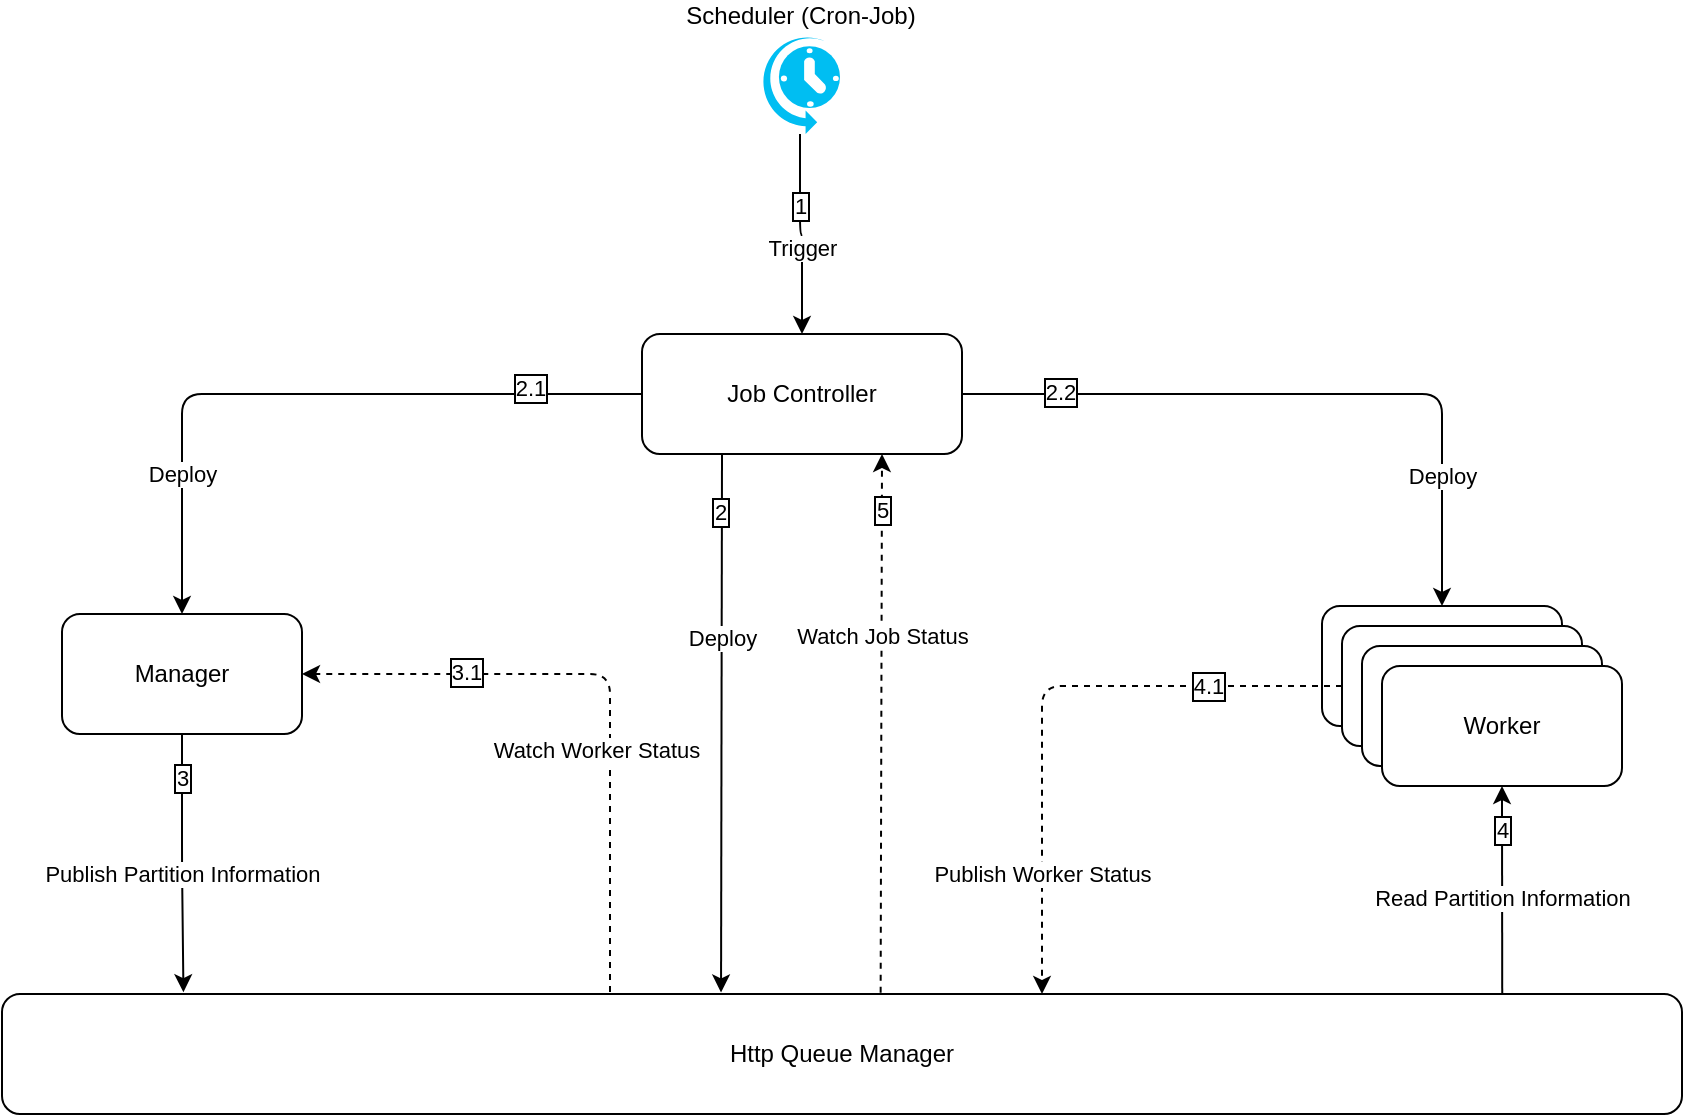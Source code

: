 <mxfile version="14.6.0" type="github">
  <diagram id="tJItVRqZhzQuj05DMi1-" name="Page-1">
    <mxGraphModel dx="1208" dy="843" grid="1" gridSize="10" guides="1" tooltips="1" connect="1" arrows="1" fold="1" page="1" pageScale="1" pageWidth="1100" pageHeight="850" math="0" shadow="0">
      <root>
        <mxCell id="0" />
        <mxCell id="1" parent="0" />
        <mxCell id="j7GF4RcRgUKBaXRiywtZ-11" style="edgeStyle=orthogonalEdgeStyle;orthogonalLoop=1;jettySize=auto;html=1;entryX=0.108;entryY=-0.015;entryDx=0;entryDy=0;exitX=0.5;exitY=1;exitDx=0;exitDy=0;entryPerimeter=0;" edge="1" parent="1" source="j7GF4RcRgUKBaXRiywtZ-1" target="j7GF4RcRgUKBaXRiywtZ-3">
          <mxGeometry relative="1" as="geometry" />
        </mxCell>
        <mxCell id="j7GF4RcRgUKBaXRiywtZ-13" value="Publish Partition Information" style="edgeLabel;html=1;align=center;verticalAlign=middle;resizable=0;points=[];rounded=1;" vertex="1" connectable="0" parent="j7GF4RcRgUKBaXRiywtZ-11">
          <mxGeometry x="-0.326" y="-2" relative="1" as="geometry">
            <mxPoint x="2" y="26" as="offset" />
          </mxGeometry>
        </mxCell>
        <mxCell id="j7GF4RcRgUKBaXRiywtZ-35" value="3" style="edgeLabel;html=1;align=center;verticalAlign=middle;resizable=0;points=[];labelBorderColor=#000000;rounded=1;" vertex="1" connectable="0" parent="j7GF4RcRgUKBaXRiywtZ-11">
          <mxGeometry x="-0.664" relative="1" as="geometry">
            <mxPoint as="offset" />
          </mxGeometry>
        </mxCell>
        <mxCell id="j7GF4RcRgUKBaXRiywtZ-1" value="Manager" style="whiteSpace=wrap;html=1;rounded=1;" vertex="1" parent="1">
          <mxGeometry x="150" y="430" width="120" height="60" as="geometry" />
        </mxCell>
        <mxCell id="j7GF4RcRgUKBaXRiywtZ-2" value="Worker" style="whiteSpace=wrap;html=1;rounded=1;" vertex="1" parent="1">
          <mxGeometry x="780" y="426" width="120" height="60" as="geometry" />
        </mxCell>
        <mxCell id="j7GF4RcRgUKBaXRiywtZ-20" style="edgeStyle=orthogonalEdgeStyle;orthogonalLoop=1;jettySize=auto;html=1;entryX=1;entryY=0.5;entryDx=0;entryDy=0;dashed=1;" edge="1" parent="1" target="j7GF4RcRgUKBaXRiywtZ-1">
          <mxGeometry relative="1" as="geometry">
            <mxPoint x="424" y="619" as="sourcePoint" />
            <Array as="points">
              <mxPoint x="424" y="619" />
              <mxPoint x="424" y="460" />
            </Array>
          </mxGeometry>
        </mxCell>
        <mxCell id="j7GF4RcRgUKBaXRiywtZ-21" value="Watch Worker Status" style="edgeLabel;html=1;align=center;verticalAlign=middle;resizable=0;points=[];rounded=1;" vertex="1" connectable="0" parent="j7GF4RcRgUKBaXRiywtZ-20">
          <mxGeometry x="-0.048" y="-1" relative="1" as="geometry">
            <mxPoint x="-8" y="28" as="offset" />
          </mxGeometry>
        </mxCell>
        <mxCell id="j7GF4RcRgUKBaXRiywtZ-36" value="3.1" style="edgeLabel;html=1;align=center;verticalAlign=middle;resizable=0;points=[];labelBorderColor=#000000;rounded=1;" vertex="1" connectable="0" parent="j7GF4RcRgUKBaXRiywtZ-20">
          <mxGeometry x="0.477" y="-1" relative="1" as="geometry">
            <mxPoint as="offset" />
          </mxGeometry>
        </mxCell>
        <mxCell id="j7GF4RcRgUKBaXRiywtZ-3" value="Http Queue Manager" style="whiteSpace=wrap;html=1;rounded=1;" vertex="1" parent="1">
          <mxGeometry x="120" y="620" width="840" height="60" as="geometry" />
        </mxCell>
        <mxCell id="j7GF4RcRgUKBaXRiywtZ-5" style="edgeStyle=orthogonalEdgeStyle;orthogonalLoop=1;jettySize=auto;html=1;entryX=0.5;entryY=0;entryDx=0;entryDy=0;" edge="1" parent="1" source="j7GF4RcRgUKBaXRiywtZ-4" target="j7GF4RcRgUKBaXRiywtZ-1">
          <mxGeometry relative="1" as="geometry" />
        </mxCell>
        <mxCell id="j7GF4RcRgUKBaXRiywtZ-9" value="Deploy" style="edgeLabel;html=1;align=center;verticalAlign=middle;resizable=0;points=[];rounded=1;" vertex="1" connectable="0" parent="j7GF4RcRgUKBaXRiywtZ-5">
          <mxGeometry x="0.251" relative="1" as="geometry">
            <mxPoint x="-18" y="40" as="offset" />
          </mxGeometry>
        </mxCell>
        <mxCell id="j7GF4RcRgUKBaXRiywtZ-33" value="2.1" style="edgeLabel;html=1;align=center;verticalAlign=middle;resizable=0;points=[];labelBorderColor=#000000;rounded=1;" vertex="1" connectable="0" parent="j7GF4RcRgUKBaXRiywtZ-5">
          <mxGeometry x="-0.669" y="-3" relative="1" as="geometry">
            <mxPoint as="offset" />
          </mxGeometry>
        </mxCell>
        <mxCell id="j7GF4RcRgUKBaXRiywtZ-6" style="edgeStyle=orthogonalEdgeStyle;orthogonalLoop=1;jettySize=auto;html=1;entryX=0.5;entryY=0;entryDx=0;entryDy=0;" edge="1" parent="1" source="j7GF4RcRgUKBaXRiywtZ-4" target="j7GF4RcRgUKBaXRiywtZ-2">
          <mxGeometry relative="1" as="geometry" />
        </mxCell>
        <mxCell id="j7GF4RcRgUKBaXRiywtZ-10" value="Deploy" style="edgeLabel;html=1;align=center;verticalAlign=middle;resizable=0;points=[];rounded=1;" vertex="1" connectable="0" parent="j7GF4RcRgUKBaXRiywtZ-6">
          <mxGeometry x="0.386" y="1" relative="1" as="geometry">
            <mxPoint x="-1" y="41" as="offset" />
          </mxGeometry>
        </mxCell>
        <mxCell id="j7GF4RcRgUKBaXRiywtZ-34" value="2.2" style="edgeLabel;html=1;align=center;verticalAlign=middle;resizable=0;points=[];labelBorderColor=#000000;rounded=1;" vertex="1" connectable="0" parent="j7GF4RcRgUKBaXRiywtZ-6">
          <mxGeometry x="-0.719" y="1" relative="1" as="geometry">
            <mxPoint as="offset" />
          </mxGeometry>
        </mxCell>
        <mxCell id="j7GF4RcRgUKBaXRiywtZ-4" value="Job Controller" style="whiteSpace=wrap;html=1;rounded=1;" vertex="1" parent="1">
          <mxGeometry x="440" y="290" width="160" height="60" as="geometry" />
        </mxCell>
        <mxCell id="j7GF4RcRgUKBaXRiywtZ-24" style="edgeStyle=orthogonalEdgeStyle;orthogonalLoop=1;jettySize=auto;html=1;exitX=0;exitY=0.5;exitDx=0;exitDy=0;dashed=1;" edge="1" parent="1" source="j7GF4RcRgUKBaXRiywtZ-14">
          <mxGeometry relative="1" as="geometry">
            <mxPoint x="640" y="620" as="targetPoint" />
            <Array as="points">
              <mxPoint x="640" y="466" />
              <mxPoint x="640" y="620" />
            </Array>
          </mxGeometry>
        </mxCell>
        <mxCell id="j7GF4RcRgUKBaXRiywtZ-25" value="Publish Worker Status" style="edgeLabel;html=1;align=center;verticalAlign=middle;resizable=0;points=[];rounded=1;" vertex="1" connectable="0" parent="j7GF4RcRgUKBaXRiywtZ-24">
          <mxGeometry x="-0.319" y="-1" relative="1" as="geometry">
            <mxPoint x="-47" y="95" as="offset" />
          </mxGeometry>
        </mxCell>
        <mxCell id="j7GF4RcRgUKBaXRiywtZ-38" value="4.1" style="edgeLabel;html=1;align=center;verticalAlign=middle;resizable=0;points=[];labelBorderColor=#000000;rounded=1;" vertex="1" connectable="0" parent="j7GF4RcRgUKBaXRiywtZ-24">
          <mxGeometry x="-0.557" relative="1" as="geometry">
            <mxPoint as="offset" />
          </mxGeometry>
        </mxCell>
        <mxCell id="j7GF4RcRgUKBaXRiywtZ-14" value="Worker" style="whiteSpace=wrap;html=1;rounded=1;" vertex="1" parent="1">
          <mxGeometry x="790" y="436" width="120" height="60" as="geometry" />
        </mxCell>
        <mxCell id="j7GF4RcRgUKBaXRiywtZ-15" value="Worker" style="whiteSpace=wrap;html=1;rounded=1;" vertex="1" parent="1">
          <mxGeometry x="800" y="446" width="120" height="60" as="geometry" />
        </mxCell>
        <mxCell id="j7GF4RcRgUKBaXRiywtZ-16" value="Worker" style="whiteSpace=wrap;html=1;rounded=1;" vertex="1" parent="1">
          <mxGeometry x="810" y="456" width="120" height="60" as="geometry" />
        </mxCell>
        <mxCell id="j7GF4RcRgUKBaXRiywtZ-40" style="edgeStyle=orthogonalEdgeStyle;orthogonalLoop=1;jettySize=auto;html=1;startArrow=none;startFill=0;endArrow=classic;endFill=1;" edge="1" parent="1" source="j7GF4RcRgUKBaXRiywtZ-28" target="j7GF4RcRgUKBaXRiywtZ-4">
          <mxGeometry relative="1" as="geometry" />
        </mxCell>
        <mxCell id="j7GF4RcRgUKBaXRiywtZ-41" value="Trigger" style="edgeLabel;html=1;align=center;verticalAlign=middle;resizable=0;points=[];rounded=1;" vertex="1" connectable="0" parent="j7GF4RcRgUKBaXRiywtZ-40">
          <mxGeometry x="0.147" relative="1" as="geometry">
            <mxPoint as="offset" />
          </mxGeometry>
        </mxCell>
        <mxCell id="j7GF4RcRgUKBaXRiywtZ-42" value="1" style="edgeLabel;html=1;align=center;verticalAlign=middle;resizable=0;points=[];labelBorderColor=#000000;rounded=1;" vertex="1" connectable="0" parent="j7GF4RcRgUKBaXRiywtZ-40">
          <mxGeometry x="-0.294" relative="1" as="geometry">
            <mxPoint as="offset" />
          </mxGeometry>
        </mxCell>
        <mxCell id="j7GF4RcRgUKBaXRiywtZ-28" value="Scheduler (Cron-Job)" style="verticalLabelPosition=top;html=1;verticalAlign=bottom;align=center;strokeColor=none;fillColor=#00BEF2;shape=mxgraph.azure.scheduler;pointerEvents=1;labelPosition=center;rounded=1;" vertex="1" parent="1">
          <mxGeometry x="499" y="140" width="40" height="50" as="geometry" />
        </mxCell>
        <mxCell id="j7GF4RcRgUKBaXRiywtZ-43" value="" style="endArrow=classic;html=1;exitX=0.893;exitY=0;exitDx=0;exitDy=0;exitPerimeter=0;entryX=0.5;entryY=1;entryDx=0;entryDy=0;" edge="1" parent="1" source="j7GF4RcRgUKBaXRiywtZ-3" target="j7GF4RcRgUKBaXRiywtZ-16">
          <mxGeometry width="50" height="50" relative="1" as="geometry">
            <mxPoint x="840" y="570" as="sourcePoint" />
            <mxPoint x="890" y="520" as="targetPoint" />
          </mxGeometry>
        </mxCell>
        <mxCell id="j7GF4RcRgUKBaXRiywtZ-44" value="Read Partition Information" style="edgeLabel;html=1;align=center;verticalAlign=middle;resizable=0;points=[];rounded=1;" vertex="1" connectable="0" parent="j7GF4RcRgUKBaXRiywtZ-43">
          <mxGeometry x="-0.076" relative="1" as="geometry">
            <mxPoint as="offset" />
          </mxGeometry>
        </mxCell>
        <mxCell id="j7GF4RcRgUKBaXRiywtZ-45" value="4" style="edgeLabel;html=1;align=center;verticalAlign=middle;resizable=0;points=[];labelBorderColor=#000000;rounded=1;" vertex="1" connectable="0" parent="j7GF4RcRgUKBaXRiywtZ-43">
          <mxGeometry x="0.579" relative="1" as="geometry">
            <mxPoint as="offset" />
          </mxGeometry>
        </mxCell>
        <mxCell id="j7GF4RcRgUKBaXRiywtZ-46" value="" style="endArrow=classic;html=1;entryX=0.75;entryY=1;entryDx=0;entryDy=0;exitX=0.523;exitY=-0.01;exitDx=0;exitDy=0;exitPerimeter=0;dashed=1;" edge="1" parent="1" source="j7GF4RcRgUKBaXRiywtZ-3" target="j7GF4RcRgUKBaXRiywtZ-4">
          <mxGeometry width="50" height="50" relative="1" as="geometry">
            <mxPoint x="570" y="550" as="sourcePoint" />
            <mxPoint x="620" y="500" as="targetPoint" />
          </mxGeometry>
        </mxCell>
        <mxCell id="j7GF4RcRgUKBaXRiywtZ-47" value="Watch Job Status" style="edgeLabel;html=1;align=center;verticalAlign=middle;resizable=0;points=[];rounded=1;" vertex="1" connectable="0" parent="j7GF4RcRgUKBaXRiywtZ-46">
          <mxGeometry x="0.324" relative="1" as="geometry">
            <mxPoint as="offset" />
          </mxGeometry>
        </mxCell>
        <mxCell id="j7GF4RcRgUKBaXRiywtZ-51" value="5" style="edgeLabel;html=1;align=center;verticalAlign=middle;resizable=0;points=[];labelBorderColor=#000000;rounded=1;" vertex="1" connectable="0" parent="j7GF4RcRgUKBaXRiywtZ-46">
          <mxGeometry x="0.794" relative="1" as="geometry">
            <mxPoint as="offset" />
          </mxGeometry>
        </mxCell>
        <mxCell id="j7GF4RcRgUKBaXRiywtZ-48" value="" style="endArrow=classic;html=1;exitX=0.25;exitY=1;exitDx=0;exitDy=0;entryX=0.428;entryY=-0.013;entryDx=0;entryDy=0;entryPerimeter=0;" edge="1" parent="1" source="j7GF4RcRgUKBaXRiywtZ-4" target="j7GF4RcRgUKBaXRiywtZ-3">
          <mxGeometry width="50" height="50" relative="1" as="geometry">
            <mxPoint x="570" y="550" as="sourcePoint" />
            <mxPoint x="620" y="500" as="targetPoint" />
          </mxGeometry>
        </mxCell>
        <mxCell id="j7GF4RcRgUKBaXRiywtZ-49" value="Deploy" style="edgeLabel;html=1;align=center;verticalAlign=middle;resizable=0;points=[];rounded=1;" vertex="1" connectable="0" parent="j7GF4RcRgUKBaXRiywtZ-48">
          <mxGeometry x="-0.32" relative="1" as="geometry">
            <mxPoint as="offset" />
          </mxGeometry>
        </mxCell>
        <mxCell id="j7GF4RcRgUKBaXRiywtZ-50" value="2" style="edgeLabel;html=1;align=center;verticalAlign=middle;resizable=0;points=[];labelBorderColor=#000000;rounded=1;" vertex="1" connectable="0" parent="j7GF4RcRgUKBaXRiywtZ-48">
          <mxGeometry x="-0.783" y="-1" relative="1" as="geometry">
            <mxPoint as="offset" />
          </mxGeometry>
        </mxCell>
      </root>
    </mxGraphModel>
  </diagram>
</mxfile>
